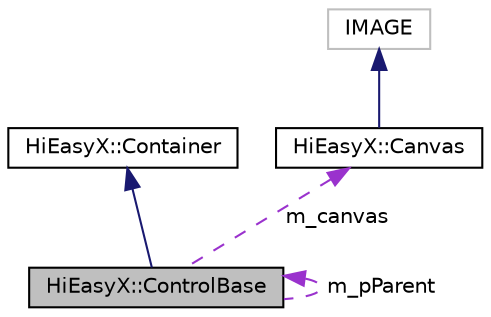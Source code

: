 digraph "HiEasyX::ControlBase"
{
 // LATEX_PDF_SIZE
  edge [fontname="Helvetica",fontsize="10",labelfontname="Helvetica",labelfontsize="10"];
  node [fontname="Helvetica",fontsize="10",shape=record];
  Node1 [label="HiEasyX::ControlBase",height=0.2,width=0.4,color="black", fillcolor="grey75", style="filled", fontcolor="black",tooltip=" "];
  Node2 -> Node1 [dir="back",color="midnightblue",fontsize="10",style="solid",fontname="Helvetica"];
  Node2 [label="HiEasyX::Container",height=0.2,width=0.4,color="black", fillcolor="white", style="filled",URL="$class_hi_easy_x_1_1_container.html",tooltip=" "];
  Node3 -> Node1 [dir="back",color="darkorchid3",fontsize="10",style="dashed",label=" m_canvas" ,fontname="Helvetica"];
  Node3 [label="HiEasyX::Canvas",height=0.2,width=0.4,color="black", fillcolor="white", style="filled",URL="$class_hi_easy_x_1_1_canvas.html",tooltip=" "];
  Node4 -> Node3 [dir="back",color="midnightblue",fontsize="10",style="solid",fontname="Helvetica"];
  Node4 [label="IMAGE",height=0.2,width=0.4,color="grey75", fillcolor="white", style="filled",tooltip=" "];
  Node1 -> Node1 [dir="back",color="darkorchid3",fontsize="10",style="dashed",label=" m_pParent" ,fontname="Helvetica"];
}
